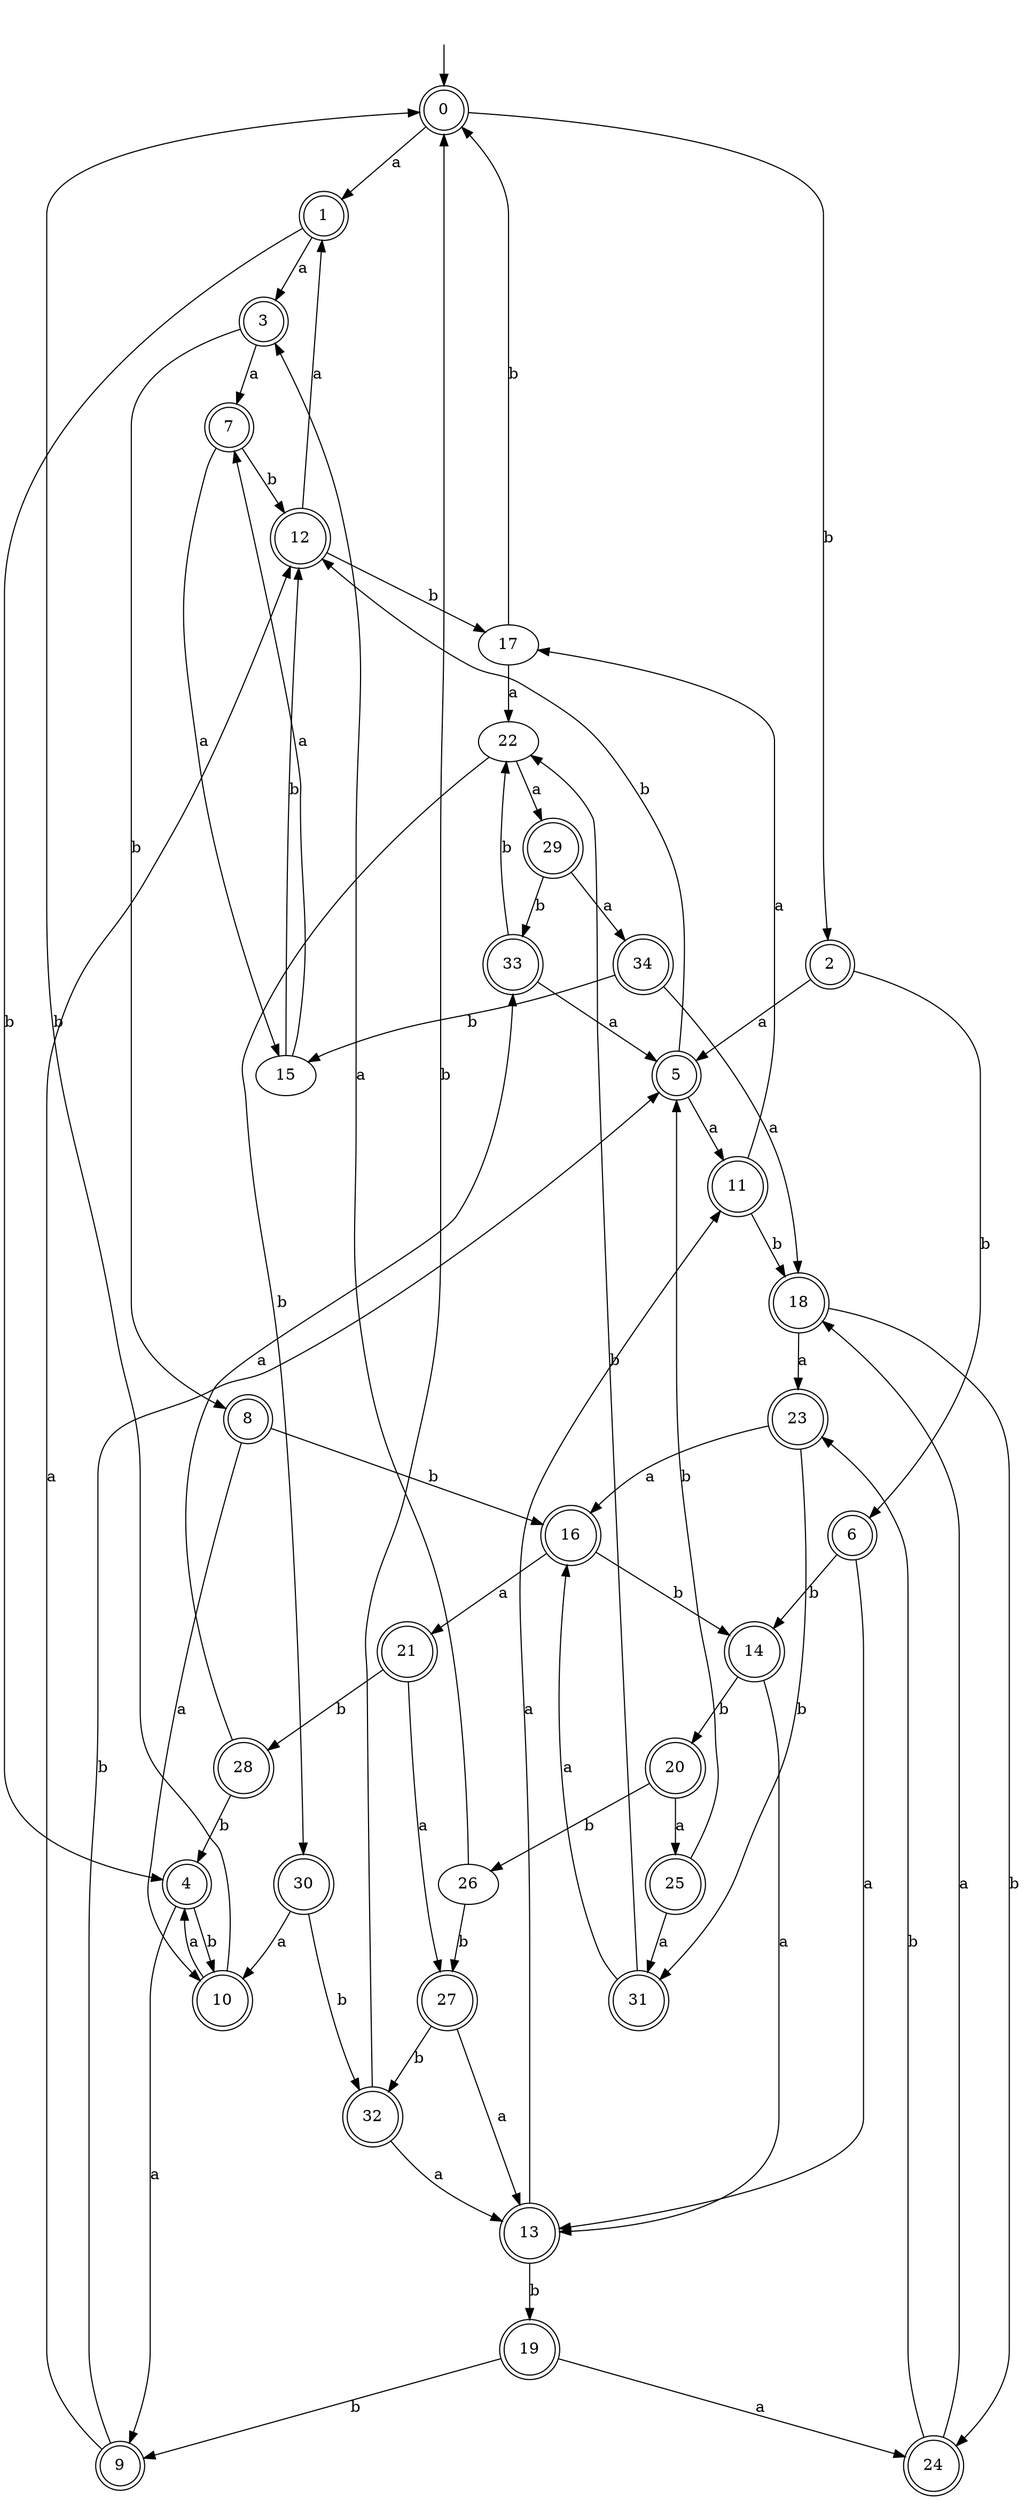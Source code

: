 digraph RandomDFA {
  __start0 [label="", shape=none];
  __start0 -> 0 [label=""];
  0 [shape=circle] [shape=doublecircle]
  0 -> 1 [label="a"]
  0 -> 2 [label="b"]
  1 [shape=doublecircle]
  1 -> 3 [label="a"]
  1 -> 4 [label="b"]
  2 [shape=doublecircle]
  2 -> 5 [label="a"]
  2 -> 6 [label="b"]
  3 [shape=doublecircle]
  3 -> 7 [label="a"]
  3 -> 8 [label="b"]
  4 [shape=doublecircle]
  4 -> 9 [label="a"]
  4 -> 10 [label="b"]
  5 [shape=doublecircle]
  5 -> 11 [label="a"]
  5 -> 12 [label="b"]
  6 [shape=doublecircle]
  6 -> 13 [label="a"]
  6 -> 14 [label="b"]
  7 [shape=doublecircle]
  7 -> 15 [label="a"]
  7 -> 12 [label="b"]
  8 [shape=doublecircle]
  8 -> 10 [label="a"]
  8 -> 16 [label="b"]
  9 [shape=doublecircle]
  9 -> 12 [label="a"]
  9 -> 5 [label="b"]
  10 [shape=doublecircle]
  10 -> 4 [label="a"]
  10 -> 0 [label="b"]
  11 [shape=doublecircle]
  11 -> 17 [label="a"]
  11 -> 18 [label="b"]
  12 [shape=doublecircle]
  12 -> 1 [label="a"]
  12 -> 17 [label="b"]
  13 [shape=doublecircle]
  13 -> 11 [label="a"]
  13 -> 19 [label="b"]
  14 [shape=doublecircle]
  14 -> 13 [label="a"]
  14 -> 20 [label="b"]
  15
  15 -> 7 [label="a"]
  15 -> 12 [label="b"]
  16 [shape=doublecircle]
  16 -> 21 [label="a"]
  16 -> 14 [label="b"]
  17
  17 -> 22 [label="a"]
  17 -> 0 [label="b"]
  18 [shape=doublecircle]
  18 -> 23 [label="a"]
  18 -> 24 [label="b"]
  19 [shape=doublecircle]
  19 -> 24 [label="a"]
  19 -> 9 [label="b"]
  20 [shape=doublecircle]
  20 -> 25 [label="a"]
  20 -> 26 [label="b"]
  21 [shape=doublecircle]
  21 -> 27 [label="a"]
  21 -> 28 [label="b"]
  22
  22 -> 29 [label="a"]
  22 -> 30 [label="b"]
  23 [shape=doublecircle]
  23 -> 16 [label="a"]
  23 -> 31 [label="b"]
  24 [shape=doublecircle]
  24 -> 18 [label="a"]
  24 -> 23 [label="b"]
  25 [shape=doublecircle]
  25 -> 31 [label="a"]
  25 -> 5 [label="b"]
  26
  26 -> 3 [label="a"]
  26 -> 27 [label="b"]
  27 [shape=doublecircle]
  27 -> 13 [label="a"]
  27 -> 32 [label="b"]
  28 [shape=doublecircle]
  28 -> 33 [label="a"]
  28 -> 4 [label="b"]
  29 [shape=doublecircle]
  29 -> 34 [label="a"]
  29 -> 33 [label="b"]
  30 [shape=doublecircle]
  30 -> 10 [label="a"]
  30 -> 32 [label="b"]
  31 [shape=doublecircle]
  31 -> 16 [label="a"]
  31 -> 22 [label="b"]
  32 [shape=doublecircle]
  32 -> 13 [label="a"]
  32 -> 0 [label="b"]
  33 [shape=doublecircle]
  33 -> 5 [label="a"]
  33 -> 22 [label="b"]
  34 [shape=doublecircle]
  34 -> 18 [label="a"]
  34 -> 15 [label="b"]
}
